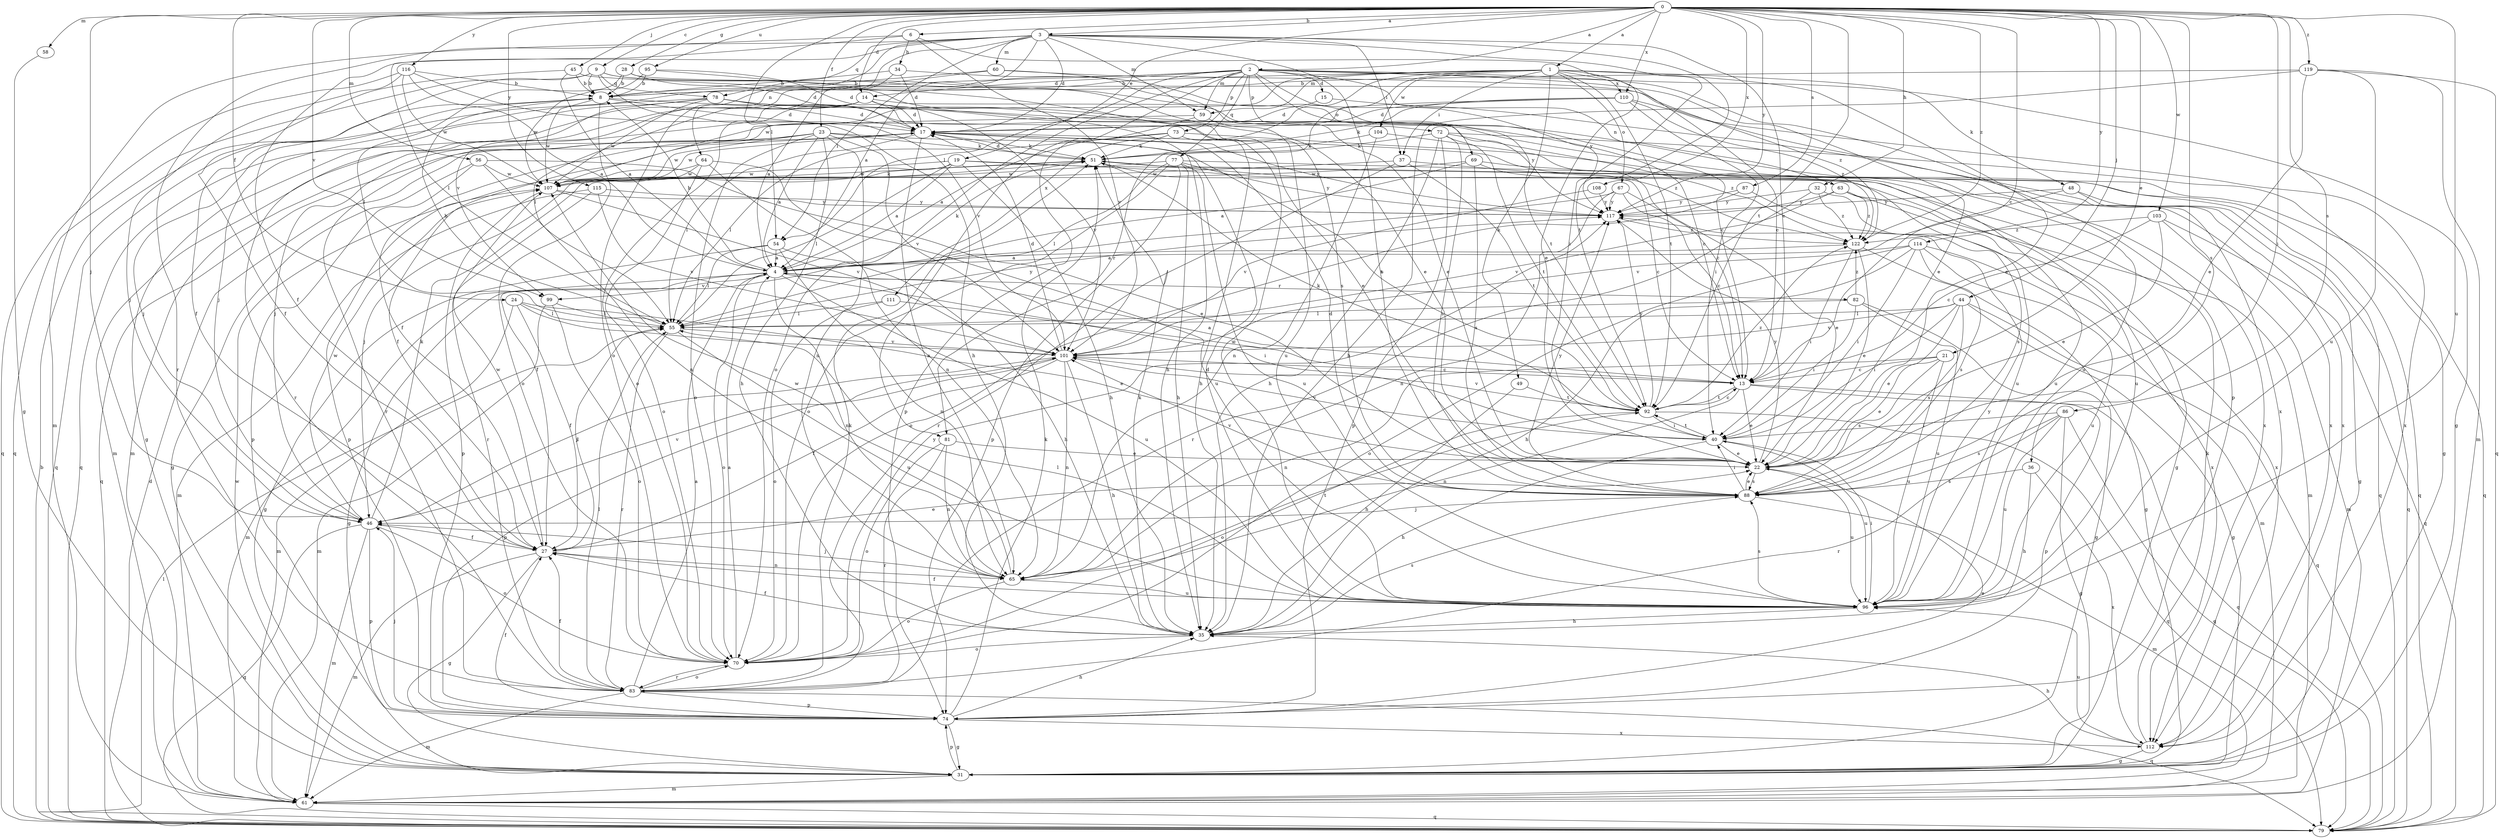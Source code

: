 strict digraph  {
0;
1;
2;
3;
4;
6;
8;
9;
13;
14;
15;
17;
19;
21;
22;
23;
24;
27;
28;
31;
32;
34;
35;
36;
37;
40;
44;
45;
46;
48;
49;
51;
54;
55;
56;
58;
59;
60;
61;
63;
64;
65;
67;
69;
70;
72;
73;
74;
77;
78;
79;
81;
82;
83;
86;
87;
88;
92;
95;
96;
99;
101;
103;
104;
107;
108;
110;
111;
112;
114;
115;
116;
117;
119;
122;
0 -> 1  [label=a];
0 -> 2  [label=a];
0 -> 3  [label=a];
0 -> 6  [label=b];
0 -> 9  [label=c];
0 -> 13  [label=c];
0 -> 14  [label=d];
0 -> 19  [label=e];
0 -> 21  [label=e];
0 -> 23  [label=f];
0 -> 24  [label=f];
0 -> 28  [label=g];
0 -> 32  [label=h];
0 -> 36  [label=i];
0 -> 44  [label=j];
0 -> 45  [label=j];
0 -> 46  [label=j];
0 -> 54  [label=l];
0 -> 56  [label=m];
0 -> 58  [label=m];
0 -> 86  [label=s];
0 -> 87  [label=s];
0 -> 88  [label=s];
0 -> 92  [label=t];
0 -> 95  [label=u];
0 -> 96  [label=u];
0 -> 99  [label=v];
0 -> 103  [label=w];
0 -> 108  [label=x];
0 -> 110  [label=x];
0 -> 114  [label=y];
0 -> 115  [label=y];
0 -> 116  [label=y];
0 -> 117  [label=y];
0 -> 119  [label=z];
0 -> 122  [label=z];
1 -> 8  [label=b];
1 -> 13  [label=c];
1 -> 22  [label=e];
1 -> 37  [label=i];
1 -> 48  [label=k];
1 -> 49  [label=k];
1 -> 59  [label=m];
1 -> 67  [label=o];
1 -> 81  [label=r];
1 -> 92  [label=t];
1 -> 104  [label=w];
1 -> 107  [label=w];
1 -> 110  [label=x];
1 -> 111  [label=x];
2 -> 14  [label=d];
2 -> 15  [label=d];
2 -> 22  [label=e];
2 -> 31  [label=g];
2 -> 46  [label=j];
2 -> 54  [label=l];
2 -> 59  [label=m];
2 -> 63  [label=n];
2 -> 69  [label=o];
2 -> 70  [label=o];
2 -> 72  [label=p];
2 -> 73  [label=p];
2 -> 74  [label=p];
2 -> 77  [label=q];
2 -> 81  [label=r];
2 -> 99  [label=v];
2 -> 117  [label=y];
3 -> 4  [label=a];
3 -> 13  [label=c];
3 -> 17  [label=d];
3 -> 27  [label=f];
3 -> 37  [label=i];
3 -> 40  [label=i];
3 -> 54  [label=l];
3 -> 59  [label=m];
3 -> 60  [label=m];
3 -> 61  [label=m];
3 -> 64  [label=n];
3 -> 70  [label=o];
3 -> 78  [label=q];
3 -> 88  [label=s];
3 -> 92  [label=t];
4 -> 8  [label=b];
4 -> 31  [label=g];
4 -> 40  [label=i];
4 -> 51  [label=k];
4 -> 61  [label=m];
4 -> 65  [label=n];
4 -> 70  [label=o];
4 -> 82  [label=r];
4 -> 96  [label=u];
4 -> 99  [label=v];
6 -> 22  [label=e];
6 -> 34  [label=h];
6 -> 55  [label=l];
6 -> 83  [label=r];
6 -> 101  [label=v];
8 -> 17  [label=d];
8 -> 46  [label=j];
8 -> 70  [label=o];
8 -> 107  [label=w];
8 -> 112  [label=x];
9 -> 8  [label=b];
9 -> 22  [label=e];
9 -> 27  [label=f];
9 -> 78  [label=q];
9 -> 79  [label=q];
9 -> 92  [label=t];
9 -> 101  [label=v];
13 -> 4  [label=a];
13 -> 22  [label=e];
13 -> 65  [label=n];
13 -> 74  [label=p];
13 -> 79  [label=q];
13 -> 92  [label=t];
14 -> 17  [label=d];
14 -> 35  [label=h];
14 -> 46  [label=j];
14 -> 61  [label=m];
14 -> 70  [label=o];
14 -> 79  [label=q];
14 -> 101  [label=v];
14 -> 112  [label=x];
15 -> 17  [label=d];
15 -> 112  [label=x];
17 -> 51  [label=k];
17 -> 55  [label=l];
17 -> 65  [label=n];
17 -> 79  [label=q];
17 -> 107  [label=w];
17 -> 117  [label=y];
17 -> 122  [label=z];
19 -> 4  [label=a];
19 -> 35  [label=h];
19 -> 46  [label=j];
19 -> 55  [label=l];
19 -> 79  [label=q];
19 -> 96  [label=u];
19 -> 107  [label=w];
21 -> 13  [label=c];
21 -> 22  [label=e];
21 -> 65  [label=n];
21 -> 88  [label=s];
21 -> 96  [label=u];
22 -> 88  [label=s];
22 -> 96  [label=u];
22 -> 117  [label=y];
23 -> 4  [label=a];
23 -> 27  [label=f];
23 -> 35  [label=h];
23 -> 51  [label=k];
23 -> 65  [label=n];
23 -> 70  [label=o];
23 -> 83  [label=r];
23 -> 92  [label=t];
23 -> 101  [label=v];
23 -> 107  [label=w];
24 -> 22  [label=e];
24 -> 27  [label=f];
24 -> 55  [label=l];
24 -> 61  [label=m];
24 -> 101  [label=v];
27 -> 22  [label=e];
27 -> 31  [label=g];
27 -> 55  [label=l];
27 -> 61  [label=m];
27 -> 65  [label=n];
27 -> 107  [label=w];
28 -> 8  [label=b];
28 -> 17  [label=d];
28 -> 55  [label=l];
28 -> 112  [label=x];
31 -> 61  [label=m];
31 -> 74  [label=p];
31 -> 107  [label=w];
32 -> 83  [label=r];
32 -> 112  [label=x];
32 -> 117  [label=y];
32 -> 122  [label=z];
34 -> 4  [label=a];
34 -> 8  [label=b];
34 -> 13  [label=c];
34 -> 17  [label=d];
35 -> 27  [label=f];
35 -> 51  [label=k];
35 -> 70  [label=o];
35 -> 88  [label=s];
36 -> 35  [label=h];
36 -> 88  [label=s];
36 -> 112  [label=x];
37 -> 31  [label=g];
37 -> 83  [label=r];
37 -> 92  [label=t];
37 -> 107  [label=w];
40 -> 22  [label=e];
40 -> 35  [label=h];
40 -> 92  [label=t];
40 -> 96  [label=u];
40 -> 101  [label=v];
44 -> 22  [label=e];
44 -> 31  [label=g];
44 -> 40  [label=i];
44 -> 55  [label=l];
44 -> 79  [label=q];
44 -> 88  [label=s];
44 -> 101  [label=v];
45 -> 4  [label=a];
45 -> 8  [label=b];
45 -> 27  [label=f];
45 -> 88  [label=s];
46 -> 27  [label=f];
46 -> 51  [label=k];
46 -> 61  [label=m];
46 -> 70  [label=o];
46 -> 74  [label=p];
46 -> 79  [label=q];
46 -> 101  [label=v];
46 -> 107  [label=w];
48 -> 31  [label=g];
48 -> 79  [label=q];
48 -> 101  [label=v];
48 -> 117  [label=y];
49 -> 35  [label=h];
49 -> 92  [label=t];
51 -> 17  [label=d];
51 -> 79  [label=q];
51 -> 96  [label=u];
51 -> 107  [label=w];
54 -> 4  [label=a];
54 -> 31  [label=g];
54 -> 35  [label=h];
54 -> 55  [label=l];
54 -> 65  [label=n];
55 -> 8  [label=b];
55 -> 83  [label=r];
55 -> 96  [label=u];
55 -> 101  [label=v];
55 -> 117  [label=y];
56 -> 22  [label=e];
56 -> 31  [label=g];
56 -> 65  [label=n];
56 -> 74  [label=p];
56 -> 107  [label=w];
58 -> 31  [label=g];
59 -> 61  [label=m];
59 -> 74  [label=p];
59 -> 96  [label=u];
60 -> 8  [label=b];
60 -> 22  [label=e];
60 -> 55  [label=l];
60 -> 122  [label=z];
61 -> 79  [label=q];
63 -> 61  [label=m];
63 -> 101  [label=v];
63 -> 112  [label=x];
63 -> 117  [label=y];
63 -> 122  [label=z];
64 -> 65  [label=n];
64 -> 70  [label=o];
64 -> 74  [label=p];
64 -> 96  [label=u];
64 -> 107  [label=w];
65 -> 46  [label=j];
65 -> 70  [label=o];
65 -> 92  [label=t];
65 -> 96  [label=u];
65 -> 107  [label=w];
67 -> 13  [label=c];
67 -> 22  [label=e];
67 -> 27  [label=f];
67 -> 65  [label=n];
67 -> 117  [label=y];
69 -> 4  [label=a];
69 -> 13  [label=c];
69 -> 88  [label=s];
69 -> 96  [label=u];
69 -> 107  [label=w];
70 -> 4  [label=a];
70 -> 83  [label=r];
70 -> 117  [label=y];
72 -> 31  [label=g];
72 -> 35  [label=h];
72 -> 51  [label=k];
72 -> 74  [label=p];
72 -> 88  [label=s];
72 -> 92  [label=t];
72 -> 122  [label=z];
73 -> 4  [label=a];
73 -> 35  [label=h];
73 -> 51  [label=k];
73 -> 55  [label=l];
73 -> 96  [label=u];
74 -> 22  [label=e];
74 -> 27  [label=f];
74 -> 31  [label=g];
74 -> 35  [label=h];
74 -> 46  [label=j];
74 -> 51  [label=k];
74 -> 112  [label=x];
77 -> 35  [label=h];
77 -> 55  [label=l];
77 -> 70  [label=o];
77 -> 74  [label=p];
77 -> 79  [label=q];
77 -> 96  [label=u];
77 -> 107  [label=w];
77 -> 117  [label=y];
78 -> 13  [label=c];
78 -> 17  [label=d];
78 -> 22  [label=e];
78 -> 31  [label=g];
78 -> 79  [label=q];
78 -> 83  [label=r];
78 -> 107  [label=w];
78 -> 117  [label=y];
79 -> 8  [label=b];
79 -> 17  [label=d];
79 -> 55  [label=l];
81 -> 22  [label=e];
81 -> 65  [label=n];
81 -> 70  [label=o];
81 -> 83  [label=r];
82 -> 31  [label=g];
82 -> 40  [label=i];
82 -> 55  [label=l];
82 -> 96  [label=u];
82 -> 122  [label=z];
83 -> 4  [label=a];
83 -> 27  [label=f];
83 -> 51  [label=k];
83 -> 55  [label=l];
83 -> 61  [label=m];
83 -> 70  [label=o];
83 -> 74  [label=p];
83 -> 79  [label=q];
86 -> 31  [label=g];
86 -> 40  [label=i];
86 -> 79  [label=q];
86 -> 83  [label=r];
86 -> 88  [label=s];
86 -> 96  [label=u];
87 -> 70  [label=o];
87 -> 88  [label=s];
87 -> 117  [label=y];
88 -> 17  [label=d];
88 -> 22  [label=e];
88 -> 40  [label=i];
88 -> 46  [label=j];
88 -> 61  [label=m];
88 -> 101  [label=v];
88 -> 117  [label=y];
92 -> 13  [label=c];
92 -> 40  [label=i];
92 -> 51  [label=k];
92 -> 70  [label=o];
92 -> 79  [label=q];
92 -> 101  [label=v];
92 -> 117  [label=y];
92 -> 122  [label=z];
95 -> 8  [label=b];
95 -> 17  [label=d];
95 -> 96  [label=u];
95 -> 107  [label=w];
96 -> 17  [label=d];
96 -> 27  [label=f];
96 -> 35  [label=h];
96 -> 40  [label=i];
96 -> 55  [label=l];
96 -> 88  [label=s];
96 -> 117  [label=y];
99 -> 55  [label=l];
99 -> 61  [label=m];
99 -> 70  [label=o];
101 -> 13  [label=c];
101 -> 17  [label=d];
101 -> 27  [label=f];
101 -> 35  [label=h];
101 -> 46  [label=j];
101 -> 65  [label=n];
101 -> 74  [label=p];
103 -> 13  [label=c];
103 -> 22  [label=e];
103 -> 61  [label=m];
103 -> 79  [label=q];
103 -> 122  [label=z];
104 -> 13  [label=c];
104 -> 51  [label=k];
104 -> 65  [label=n];
107 -> 51  [label=k];
107 -> 74  [label=p];
107 -> 101  [label=v];
107 -> 117  [label=y];
108 -> 101  [label=v];
108 -> 117  [label=y];
110 -> 17  [label=d];
110 -> 27  [label=f];
110 -> 40  [label=i];
110 -> 51  [label=k];
110 -> 112  [label=x];
110 -> 122  [label=z];
111 -> 13  [label=c];
111 -> 55  [label=l];
111 -> 70  [label=o];
112 -> 31  [label=g];
112 -> 35  [label=h];
112 -> 51  [label=k];
112 -> 96  [label=u];
114 -> 4  [label=a];
114 -> 35  [label=h];
114 -> 40  [label=i];
114 -> 61  [label=m];
114 -> 70  [label=o];
114 -> 88  [label=s];
114 -> 96  [label=u];
115 -> 61  [label=m];
115 -> 83  [label=r];
115 -> 101  [label=v];
115 -> 117  [label=y];
116 -> 4  [label=a];
116 -> 8  [label=b];
116 -> 35  [label=h];
116 -> 46  [label=j];
116 -> 79  [label=q];
116 -> 107  [label=w];
117 -> 122  [label=z];
119 -> 8  [label=b];
119 -> 22  [label=e];
119 -> 35  [label=h];
119 -> 61  [label=m];
119 -> 79  [label=q];
119 -> 96  [label=u];
122 -> 4  [label=a];
122 -> 22  [label=e];
122 -> 31  [label=g];
122 -> 40  [label=i];
}
